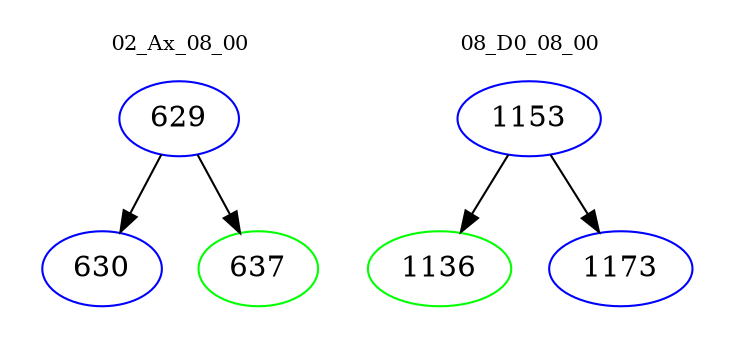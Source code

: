 digraph{
subgraph cluster_0 {
color = white
label = "02_Ax_08_00";
fontsize=10;
T0_629 [label="629", color="blue"]
T0_629 -> T0_630 [color="black"]
T0_630 [label="630", color="blue"]
T0_629 -> T0_637 [color="black"]
T0_637 [label="637", color="green"]
}
subgraph cluster_1 {
color = white
label = "08_D0_08_00";
fontsize=10;
T1_1153 [label="1153", color="blue"]
T1_1153 -> T1_1136 [color="black"]
T1_1136 [label="1136", color="green"]
T1_1153 -> T1_1173 [color="black"]
T1_1173 [label="1173", color="blue"]
}
}
